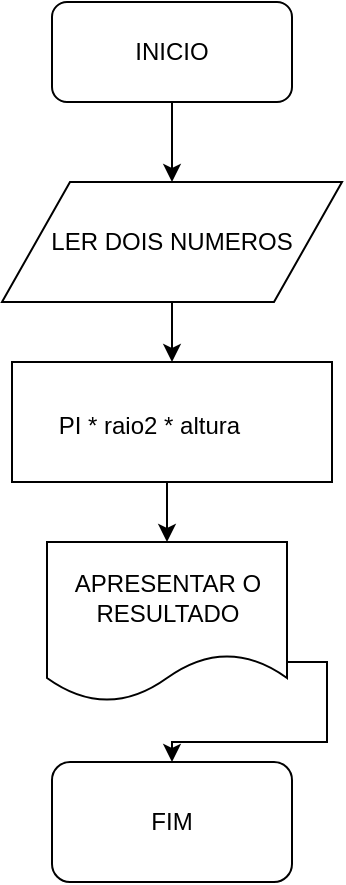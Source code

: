 <mxfile version="12.8.0" type="device"><diagram id="C5RBs43oDa-KdzZeNtuy" name="Page-1"><mxGraphModel dx="300" dy="626" grid="1" gridSize="10" guides="1" tooltips="1" connect="1" arrows="1" fold="1" page="1" pageScale="1" pageWidth="827" pageHeight="1169" math="0" shadow="0"><root><mxCell id="WIyWlLk6GJQsqaUBKTNV-0"/><mxCell id="WIyWlLk6GJQsqaUBKTNV-1" parent="WIyWlLk6GJQsqaUBKTNV-0"/><mxCell id="yZJIcWONExo_v3kQg8oy-18" style="edgeStyle=orthogonalEdgeStyle;rounded=0;orthogonalLoop=1;jettySize=auto;html=1;exitX=0.5;exitY=1;exitDx=0;exitDy=0;entryX=0.5;entryY=0;entryDx=0;entryDy=0;" edge="1" parent="WIyWlLk6GJQsqaUBKTNV-1" source="yZJIcWONExo_v3kQg8oy-19" target="yZJIcWONExo_v3kQg8oy-21"><mxGeometry relative="1" as="geometry"/></mxCell><mxCell id="yZJIcWONExo_v3kQg8oy-19" value="INICIO" style="rounded=1;whiteSpace=wrap;html=1;" vertex="1" parent="WIyWlLk6GJQsqaUBKTNV-1"><mxGeometry x="95" y="190" width="120" height="50" as="geometry"/></mxCell><mxCell id="yZJIcWONExo_v3kQg8oy-20" style="edgeStyle=orthogonalEdgeStyle;rounded=0;orthogonalLoop=1;jettySize=auto;html=1;exitX=0.5;exitY=1;exitDx=0;exitDy=0;entryX=0.5;entryY=0;entryDx=0;entryDy=0;" edge="1" parent="WIyWlLk6GJQsqaUBKTNV-1" source="yZJIcWONExo_v3kQg8oy-21" target="yZJIcWONExo_v3kQg8oy-23"><mxGeometry relative="1" as="geometry"/></mxCell><mxCell id="yZJIcWONExo_v3kQg8oy-21" value="LER DOIS NUMEROS" style="shape=parallelogram;perimeter=parallelogramPerimeter;whiteSpace=wrap;html=1;" vertex="1" parent="WIyWlLk6GJQsqaUBKTNV-1"><mxGeometry x="70" y="280" width="170" height="60" as="geometry"/></mxCell><mxCell id="yZJIcWONExo_v3kQg8oy-22" style="edgeStyle=orthogonalEdgeStyle;rounded=0;orthogonalLoop=1;jettySize=auto;html=1;exitX=0.5;exitY=1;exitDx=0;exitDy=0;entryX=0.5;entryY=0;entryDx=0;entryDy=0;" edge="1" parent="WIyWlLk6GJQsqaUBKTNV-1" source="yZJIcWONExo_v3kQg8oy-23" target="yZJIcWONExo_v3kQg8oy-25"><mxGeometry relative="1" as="geometry"/></mxCell><mxCell id="yZJIcWONExo_v3kQg8oy-23" value="" style="rounded=0;whiteSpace=wrap;html=1;" vertex="1" parent="WIyWlLk6GJQsqaUBKTNV-1"><mxGeometry x="75" y="370" width="160" height="60" as="geometry"/></mxCell><mxCell id="yZJIcWONExo_v3kQg8oy-24" style="edgeStyle=orthogonalEdgeStyle;rounded=0;orthogonalLoop=1;jettySize=auto;html=1;exitX=1;exitY=0.75;exitDx=0;exitDy=0;entryX=0.5;entryY=0;entryDx=0;entryDy=0;" edge="1" parent="WIyWlLk6GJQsqaUBKTNV-1" source="yZJIcWONExo_v3kQg8oy-25" target="yZJIcWONExo_v3kQg8oy-26"><mxGeometry relative="1" as="geometry"/></mxCell><mxCell id="yZJIcWONExo_v3kQg8oy-25" value="APRESENTAR O RESULTADO" style="shape=document;whiteSpace=wrap;html=1;boundedLbl=1;" vertex="1" parent="WIyWlLk6GJQsqaUBKTNV-1"><mxGeometry x="92.5" y="460" width="120" height="80" as="geometry"/></mxCell><mxCell id="yZJIcWONExo_v3kQg8oy-26" value="FIM" style="rounded=1;whiteSpace=wrap;html=1;" vertex="1" parent="WIyWlLk6GJQsqaUBKTNV-1"><mxGeometry x="95" y="570" width="120" height="60" as="geometry"/></mxCell><mxCell id="yZJIcWONExo_v3kQg8oy-27" value="&amp;nbsp;PI * raio2 * altura" style="text;html=1;" vertex="1" parent="WIyWlLk6GJQsqaUBKTNV-1"><mxGeometry x="92.5" y="387.5" width="125" height="25" as="geometry"/></mxCell></root></mxGraphModel></diagram></mxfile>